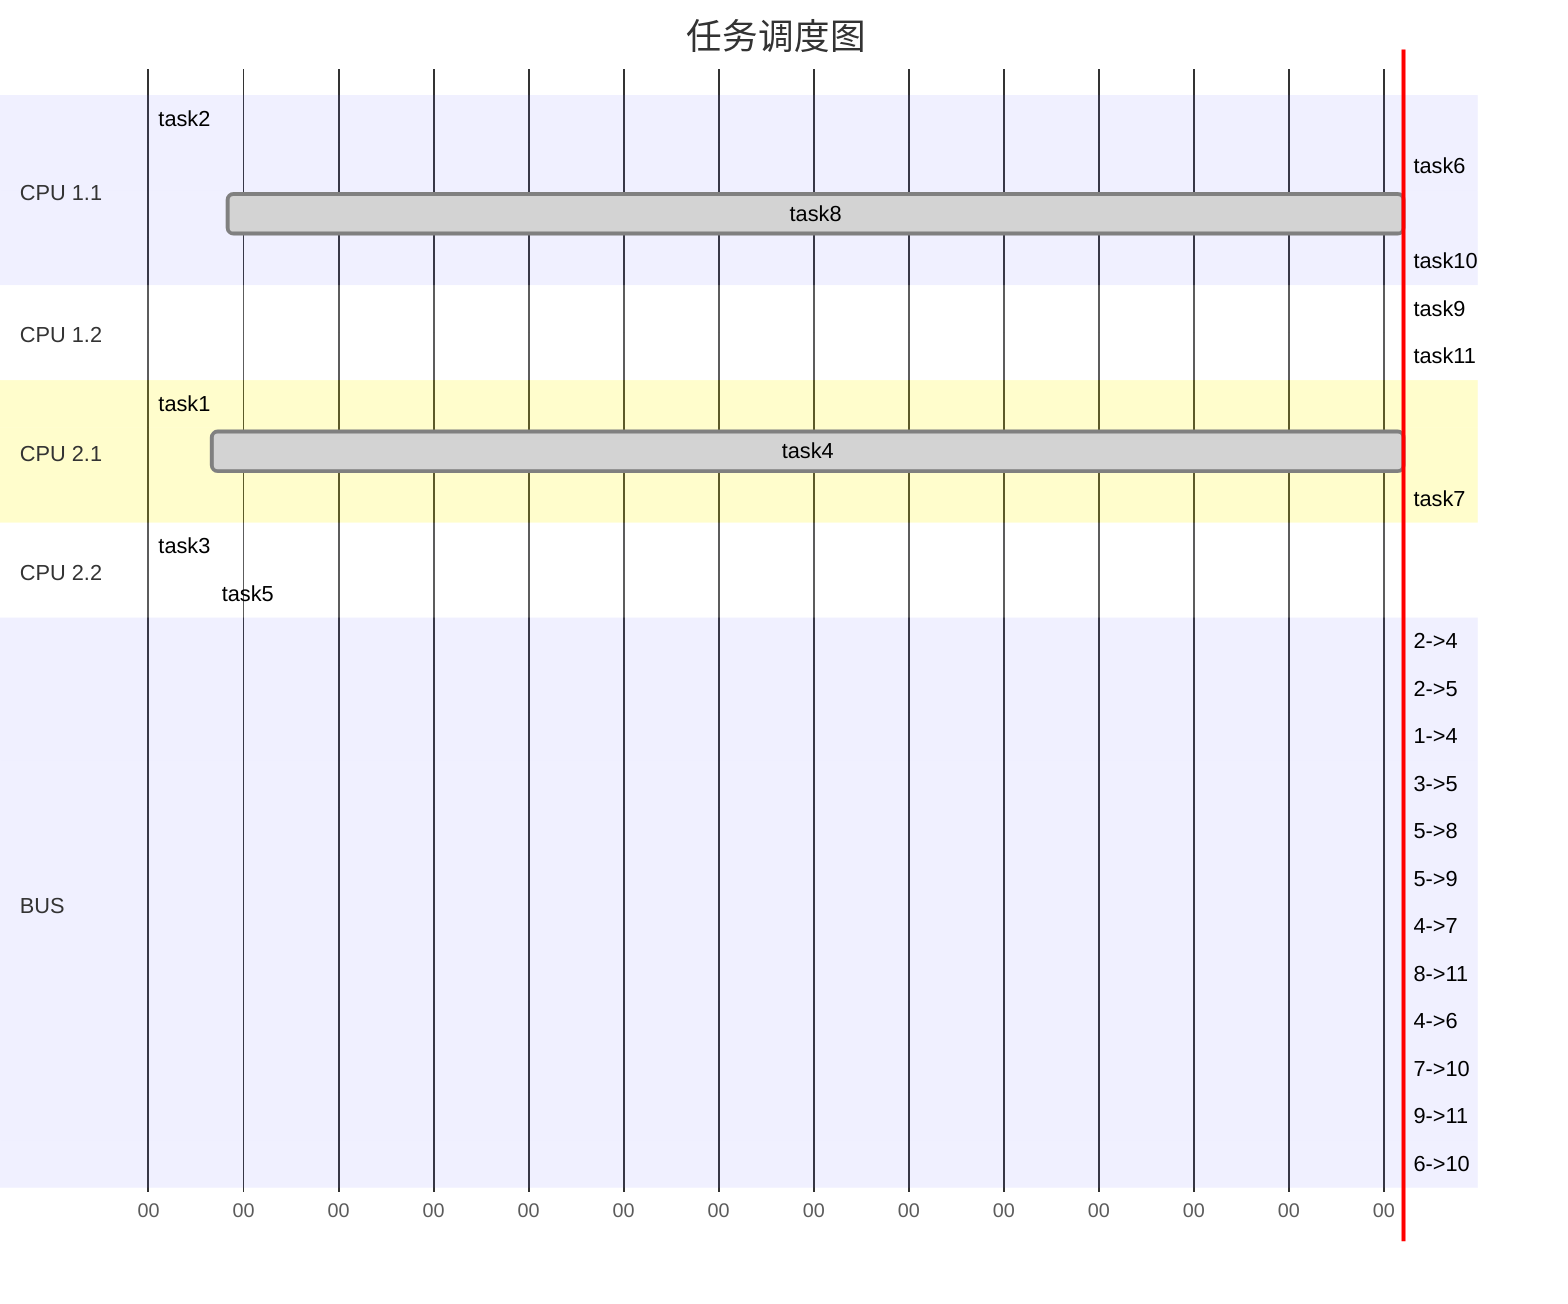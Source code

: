 gantt
title 任务调度图
	dateFormat s
	axisFormat %S
	section CPU 1.1
	task2 :done, des1, 00, 03
	task6 :done, des1, 14, 24
	task8 :done, des1, 09, 11
	task10 :done, des1, 27, 29
	section CPU 1.2
	task9 :done, des1, 10, 17
	task11 :done, des1, 19, 28
	section CPU 2.1
	task1 :done, des1, 00, 04
	task4 :done, des1, 05, 10
	task7 :done, des1, 11, 14
	section CPU 2.2
	task3 :done, des1, 00, 04
	task5 :done, des1, 05, 08
	section BUS
	2->4 :done, des1,  3,  5
	2->5 :done, des1,  3,  5
	1->4 :done, des1,  4,  5
	3->5 :done, des1,  4,  5
	5->8 :done, des1,  8,  9
	5->9 :done, des1,  8, 10
	4->7 :done, des1, 10, 11
	8->11 :done, des1, 11, 12
	4->6 :done, des1, 10, 14
	7->10 :done, des1, 14, 15
	9->11 :done, des1, 17, 19
	6->10 :done, des1, 24, 27